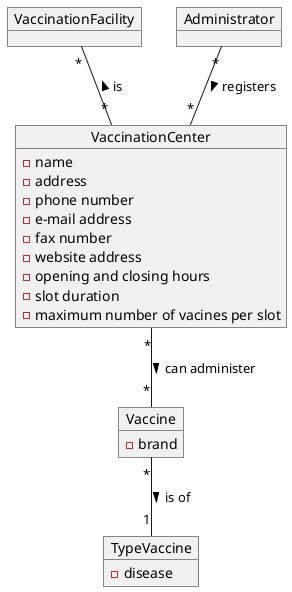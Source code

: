 @startuml
object VaccinationFacility
object Administrator
object VaccinationCenter{
-name
-address
-phone number
-e-mail address
-fax number
-website address
-opening and closing hours
-slot duration
-maximum number of vacines per slot
}
object Vaccine{
              -brand
              }
object TypeVaccine{
-disease
}

Administrator"*" -- "*" VaccinationCenter: > registers
VaccinationFacility"*" -- "*" VaccinationCenter: < is
VaccinationCenter "*"--"*" Vaccine: > can administer
Vaccine"*" --"1" TypeVaccine:> is of
@enduml